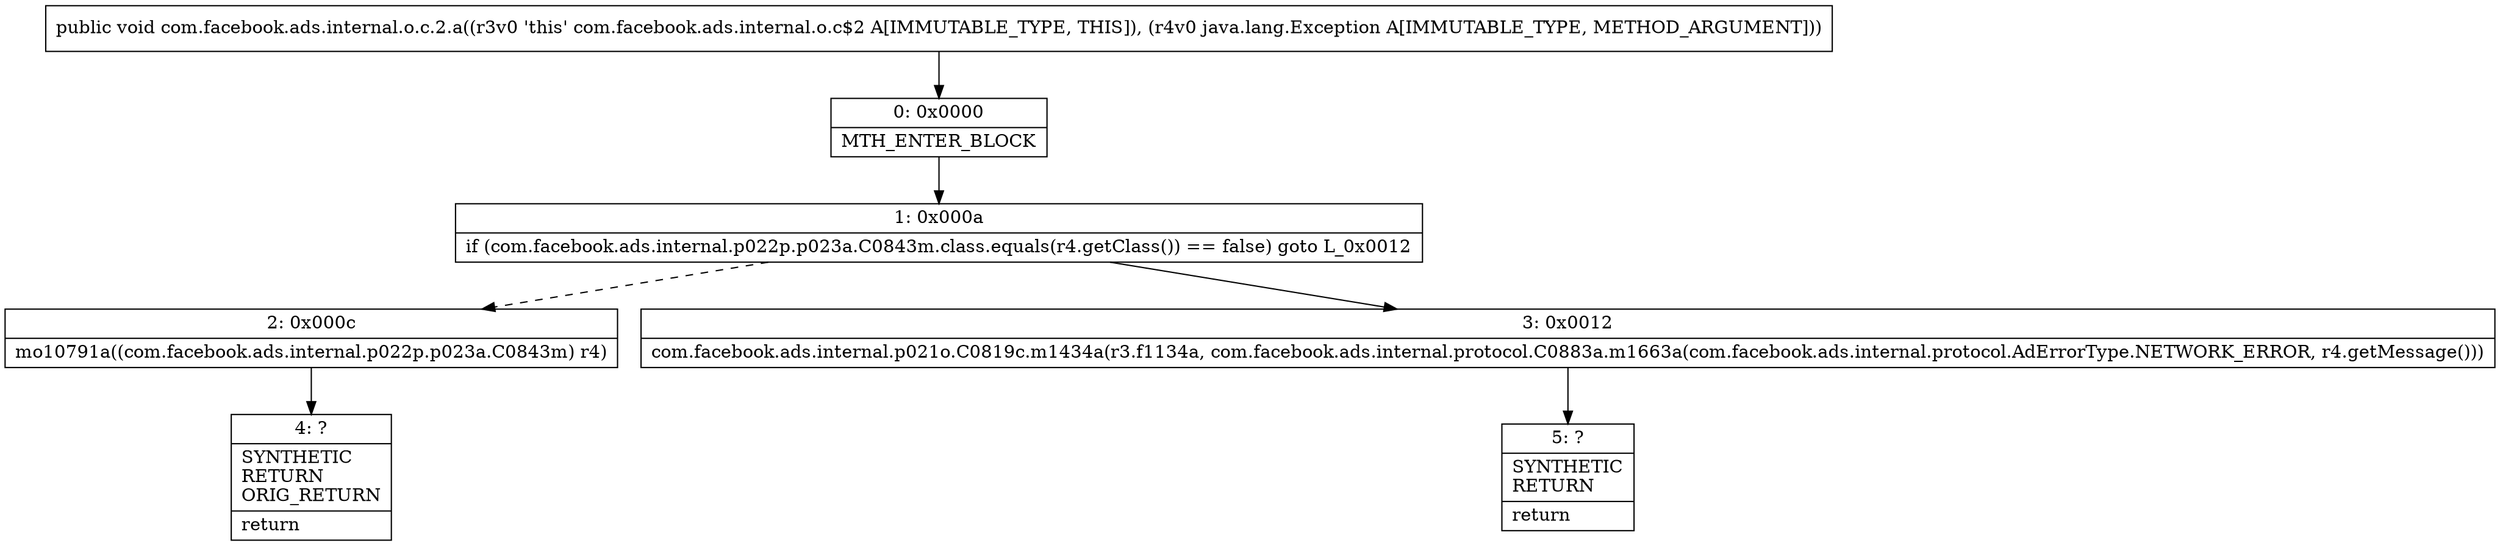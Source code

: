digraph "CFG forcom.facebook.ads.internal.o.c.2.a(Ljava\/lang\/Exception;)V" {
Node_0 [shape=record,label="{0\:\ 0x0000|MTH_ENTER_BLOCK\l}"];
Node_1 [shape=record,label="{1\:\ 0x000a|if (com.facebook.ads.internal.p022p.p023a.C0843m.class.equals(r4.getClass()) == false) goto L_0x0012\l}"];
Node_2 [shape=record,label="{2\:\ 0x000c|mo10791a((com.facebook.ads.internal.p022p.p023a.C0843m) r4)\l}"];
Node_3 [shape=record,label="{3\:\ 0x0012|com.facebook.ads.internal.p021o.C0819c.m1434a(r3.f1134a, com.facebook.ads.internal.protocol.C0883a.m1663a(com.facebook.ads.internal.protocol.AdErrorType.NETWORK_ERROR, r4.getMessage()))\l}"];
Node_4 [shape=record,label="{4\:\ ?|SYNTHETIC\lRETURN\lORIG_RETURN\l|return\l}"];
Node_5 [shape=record,label="{5\:\ ?|SYNTHETIC\lRETURN\l|return\l}"];
MethodNode[shape=record,label="{public void com.facebook.ads.internal.o.c.2.a((r3v0 'this' com.facebook.ads.internal.o.c$2 A[IMMUTABLE_TYPE, THIS]), (r4v0 java.lang.Exception A[IMMUTABLE_TYPE, METHOD_ARGUMENT])) }"];
MethodNode -> Node_0;
Node_0 -> Node_1;
Node_1 -> Node_2[style=dashed];
Node_1 -> Node_3;
Node_2 -> Node_4;
Node_3 -> Node_5;
}

